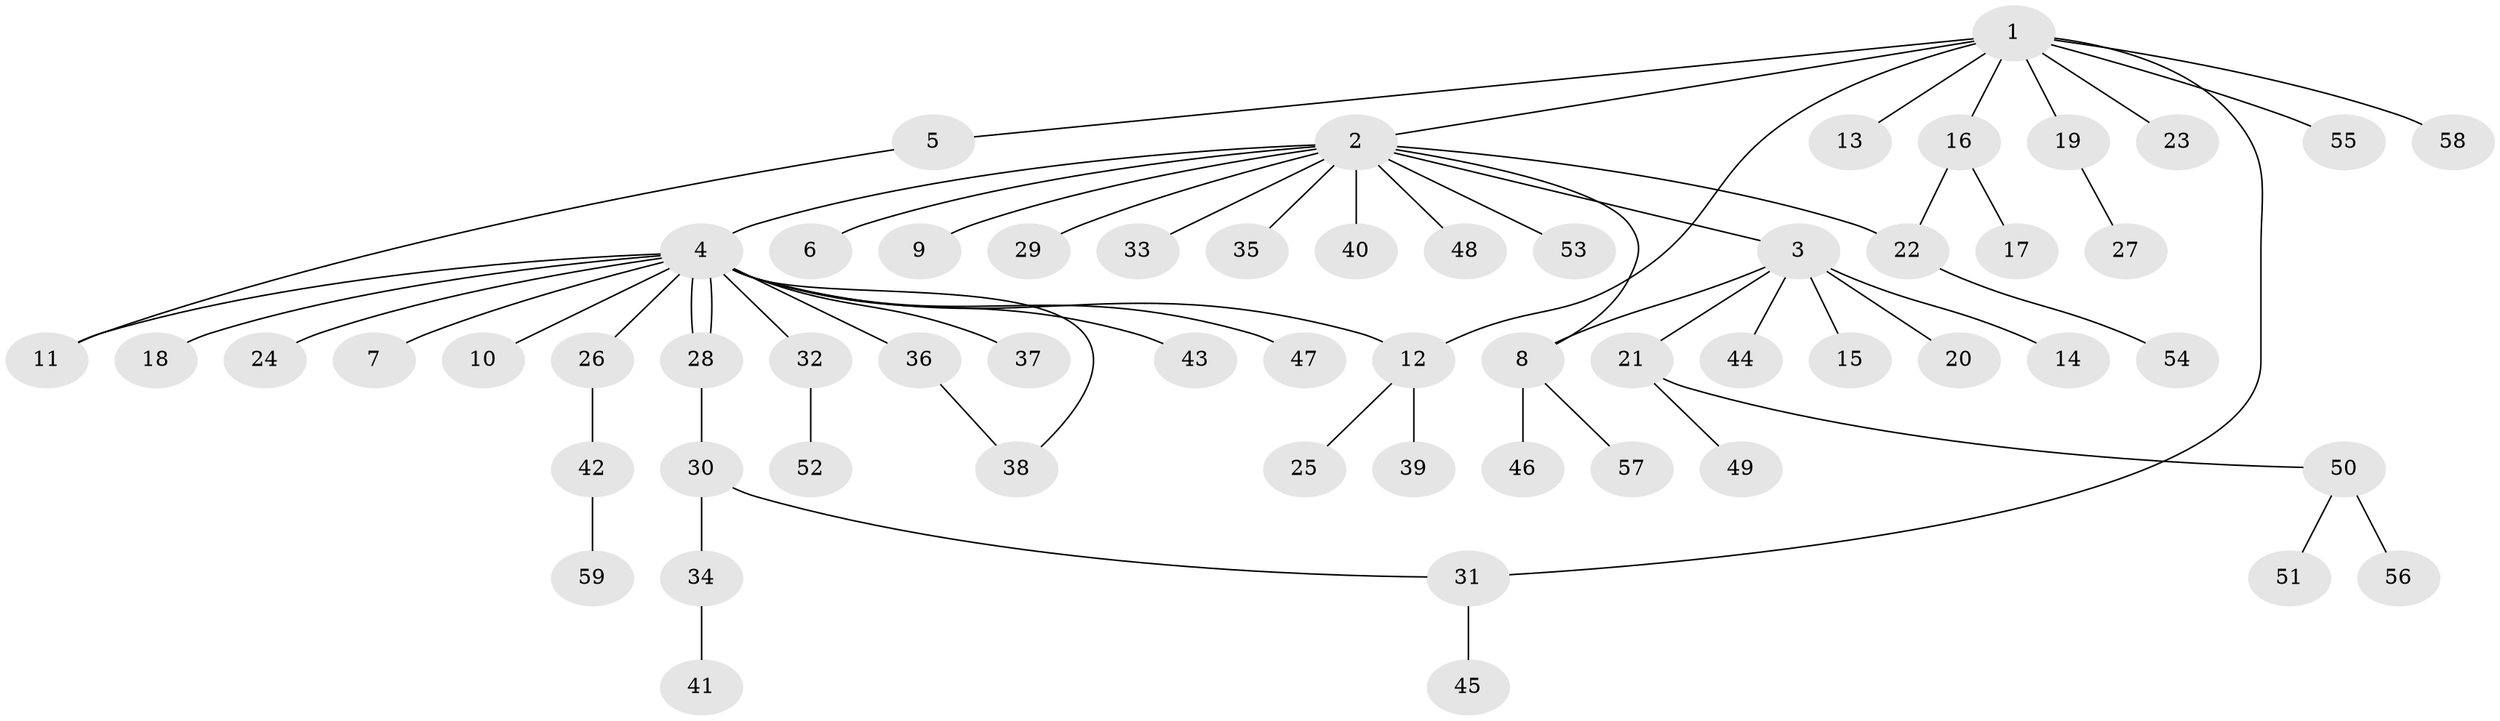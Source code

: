 // coarse degree distribution, {11: 0.023255813953488372, 12: 0.023255813953488372, 6: 0.023255813953488372, 14: 0.023255813953488372, 2: 0.09302325581395349, 1: 0.7209302325581395, 3: 0.046511627906976744, 4: 0.046511627906976744}
// Generated by graph-tools (version 1.1) at 2025/23/03/03/25 07:23:53]
// undirected, 59 vertices, 65 edges
graph export_dot {
graph [start="1"]
  node [color=gray90,style=filled];
  1;
  2;
  3;
  4;
  5;
  6;
  7;
  8;
  9;
  10;
  11;
  12;
  13;
  14;
  15;
  16;
  17;
  18;
  19;
  20;
  21;
  22;
  23;
  24;
  25;
  26;
  27;
  28;
  29;
  30;
  31;
  32;
  33;
  34;
  35;
  36;
  37;
  38;
  39;
  40;
  41;
  42;
  43;
  44;
  45;
  46;
  47;
  48;
  49;
  50;
  51;
  52;
  53;
  54;
  55;
  56;
  57;
  58;
  59;
  1 -- 2;
  1 -- 5;
  1 -- 12;
  1 -- 13;
  1 -- 16;
  1 -- 19;
  1 -- 23;
  1 -- 31;
  1 -- 55;
  1 -- 58;
  2 -- 3;
  2 -- 4;
  2 -- 6;
  2 -- 8;
  2 -- 9;
  2 -- 22;
  2 -- 29;
  2 -- 33;
  2 -- 35;
  2 -- 40;
  2 -- 48;
  2 -- 53;
  3 -- 8;
  3 -- 14;
  3 -- 15;
  3 -- 20;
  3 -- 21;
  3 -- 44;
  4 -- 7;
  4 -- 10;
  4 -- 11;
  4 -- 12;
  4 -- 18;
  4 -- 24;
  4 -- 26;
  4 -- 28;
  4 -- 28;
  4 -- 32;
  4 -- 36;
  4 -- 37;
  4 -- 38;
  4 -- 43;
  4 -- 47;
  5 -- 11;
  8 -- 46;
  8 -- 57;
  12 -- 25;
  12 -- 39;
  16 -- 17;
  16 -- 22;
  19 -- 27;
  21 -- 49;
  21 -- 50;
  22 -- 54;
  26 -- 42;
  28 -- 30;
  30 -- 31;
  30 -- 34;
  31 -- 45;
  32 -- 52;
  34 -- 41;
  36 -- 38;
  42 -- 59;
  50 -- 51;
  50 -- 56;
}
